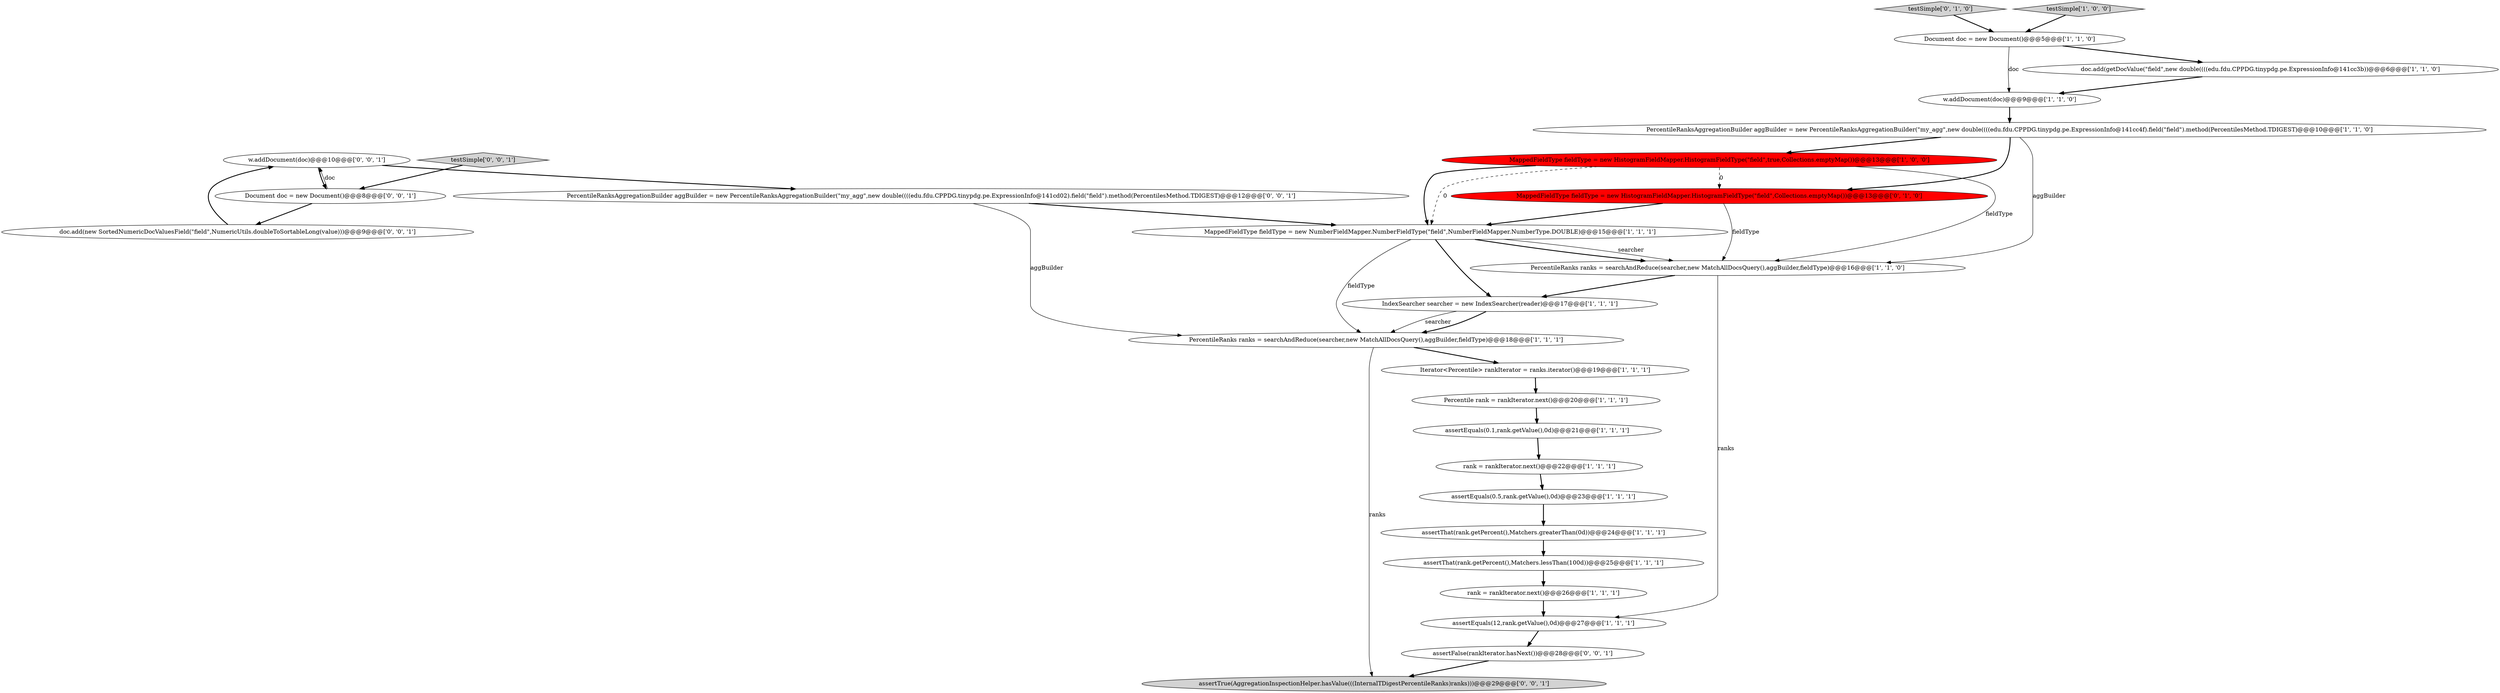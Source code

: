 digraph {
0 [style = filled, label = "w.addDocument(doc)@@@9@@@['1', '1', '0']", fillcolor = white, shape = ellipse image = "AAA0AAABBB1BBB"];
21 [style = filled, label = "PercentileRanksAggregationBuilder aggBuilder = new PercentileRanksAggregationBuilder(\"my_agg\",new double((((edu.fdu.CPPDG.tinypdg.pe.ExpressionInfo@141cd02).field(\"field\").method(PercentilesMethod.TDIGEST)@@@12@@@['0', '0', '1']", fillcolor = white, shape = ellipse image = "AAA0AAABBB3BBB"];
27 [style = filled, label = "Document doc = new Document()@@@8@@@['0', '0', '1']", fillcolor = white, shape = ellipse image = "AAA0AAABBB3BBB"];
10 [style = filled, label = "PercentileRanks ranks = searchAndReduce(searcher,new MatchAllDocsQuery(),aggBuilder,fieldType)@@@18@@@['1', '1', '1']", fillcolor = white, shape = ellipse image = "AAA0AAABBB1BBB"];
19 [style = filled, label = "testSimple['0', '1', '0']", fillcolor = lightgray, shape = diamond image = "AAA0AAABBB2BBB"];
15 [style = filled, label = "assertEquals(0.5,rank.getValue(),0d)@@@23@@@['1', '1', '1']", fillcolor = white, shape = ellipse image = "AAA0AAABBB1BBB"];
6 [style = filled, label = "IndexSearcher searcher = new IndexSearcher(reader)@@@17@@@['1', '1', '1']", fillcolor = white, shape = ellipse image = "AAA0AAABBB1BBB"];
25 [style = filled, label = "assertTrue(AggregationInspectionHelper.hasValue(((InternalTDigestPercentileRanks)ranks)))@@@29@@@['0', '0', '1']", fillcolor = lightgray, shape = ellipse image = "AAA0AAABBB3BBB"];
26 [style = filled, label = "testSimple['0', '0', '1']", fillcolor = lightgray, shape = diamond image = "AAA0AAABBB3BBB"];
20 [style = filled, label = "MappedFieldType fieldType = new HistogramFieldMapper.HistogramFieldType(\"field\",Collections.emptyMap())@@@13@@@['0', '1', '0']", fillcolor = red, shape = ellipse image = "AAA1AAABBB2BBB"];
13 [style = filled, label = "rank = rankIterator.next()@@@22@@@['1', '1', '1']", fillcolor = white, shape = ellipse image = "AAA0AAABBB1BBB"];
3 [style = filled, label = "MappedFieldType fieldType = new NumberFieldMapper.NumberFieldType(\"field\",NumberFieldMapper.NumberType.DOUBLE)@@@15@@@['1', '1', '1']", fillcolor = white, shape = ellipse image = "AAA0AAABBB1BBB"];
4 [style = filled, label = "assertEquals(0.1,rank.getValue(),0d)@@@21@@@['1', '1', '1']", fillcolor = white, shape = ellipse image = "AAA0AAABBB1BBB"];
12 [style = filled, label = "rank = rankIterator.next()@@@26@@@['1', '1', '1']", fillcolor = white, shape = ellipse image = "AAA0AAABBB1BBB"];
8 [style = filled, label = "assertEquals(12,rank.getValue(),0d)@@@27@@@['1', '1', '1']", fillcolor = white, shape = ellipse image = "AAA0AAABBB1BBB"];
24 [style = filled, label = "assertFalse(rankIterator.hasNext())@@@28@@@['0', '0', '1']", fillcolor = white, shape = ellipse image = "AAA0AAABBB3BBB"];
11 [style = filled, label = "Iterator<Percentile> rankIterator = ranks.iterator()@@@19@@@['1', '1', '1']", fillcolor = white, shape = ellipse image = "AAA0AAABBB1BBB"];
1 [style = filled, label = "testSimple['1', '0', '0']", fillcolor = lightgray, shape = diamond image = "AAA0AAABBB1BBB"];
23 [style = filled, label = "w.addDocument(doc)@@@10@@@['0', '0', '1']", fillcolor = white, shape = ellipse image = "AAA0AAABBB3BBB"];
7 [style = filled, label = "PercentileRanksAggregationBuilder aggBuilder = new PercentileRanksAggregationBuilder(\"my_agg\",new double((((edu.fdu.CPPDG.tinypdg.pe.ExpressionInfo@141cc4f).field(\"field\").method(PercentilesMethod.TDIGEST)@@@10@@@['1', '1', '0']", fillcolor = white, shape = ellipse image = "AAA0AAABBB1BBB"];
16 [style = filled, label = "assertThat(rank.getPercent(),Matchers.lessThan(100d))@@@25@@@['1', '1', '1']", fillcolor = white, shape = ellipse image = "AAA0AAABBB1BBB"];
18 [style = filled, label = "Document doc = new Document()@@@5@@@['1', '1', '0']", fillcolor = white, shape = ellipse image = "AAA0AAABBB1BBB"];
5 [style = filled, label = "Percentile rank = rankIterator.next()@@@20@@@['1', '1', '1']", fillcolor = white, shape = ellipse image = "AAA0AAABBB1BBB"];
14 [style = filled, label = "doc.add(getDocValue(\"field\",new double((((edu.fdu.CPPDG.tinypdg.pe.ExpressionInfo@141cc3b))@@@6@@@['1', '1', '0']", fillcolor = white, shape = ellipse image = "AAA0AAABBB1BBB"];
22 [style = filled, label = "doc.add(new SortedNumericDocValuesField(\"field\",NumericUtils.doubleToSortableLong(value)))@@@9@@@['0', '0', '1']", fillcolor = white, shape = ellipse image = "AAA0AAABBB3BBB"];
2 [style = filled, label = "assertThat(rank.getPercent(),Matchers.greaterThan(0d))@@@24@@@['1', '1', '1']", fillcolor = white, shape = ellipse image = "AAA0AAABBB1BBB"];
17 [style = filled, label = "PercentileRanks ranks = searchAndReduce(searcher,new MatchAllDocsQuery(),aggBuilder,fieldType)@@@16@@@['1', '1', '0']", fillcolor = white, shape = ellipse image = "AAA0AAABBB1BBB"];
9 [style = filled, label = "MappedFieldType fieldType = new HistogramFieldMapper.HistogramFieldType(\"field\",true,Collections.emptyMap())@@@13@@@['1', '0', '0']", fillcolor = red, shape = ellipse image = "AAA1AAABBB1BBB"];
9->20 [style = dashed, label="0"];
8->24 [style = bold, label=""];
15->2 [style = bold, label=""];
19->18 [style = bold, label=""];
23->27 [style = bold, label=""];
17->6 [style = bold, label=""];
3->17 [style = solid, label="searcher"];
3->10 [style = solid, label="fieldType"];
4->13 [style = bold, label=""];
3->6 [style = bold, label=""];
21->10 [style = solid, label="aggBuilder"];
1->18 [style = bold, label=""];
9->17 [style = solid, label="fieldType"];
20->3 [style = bold, label=""];
7->20 [style = bold, label=""];
27->22 [style = bold, label=""];
22->23 [style = bold, label=""];
7->17 [style = solid, label="aggBuilder"];
0->7 [style = bold, label=""];
18->0 [style = solid, label="doc"];
7->9 [style = bold, label=""];
27->23 [style = solid, label="doc"];
11->5 [style = bold, label=""];
26->27 [style = bold, label=""];
17->8 [style = solid, label="ranks"];
14->0 [style = bold, label=""];
23->21 [style = bold, label=""];
12->8 [style = bold, label=""];
24->25 [style = bold, label=""];
6->10 [style = bold, label=""];
5->4 [style = bold, label=""];
6->10 [style = solid, label="searcher"];
9->3 [style = bold, label=""];
3->17 [style = bold, label=""];
13->15 [style = bold, label=""];
10->25 [style = solid, label="ranks"];
16->12 [style = bold, label=""];
18->14 [style = bold, label=""];
9->3 [style = dashed, label="0"];
20->17 [style = solid, label="fieldType"];
21->3 [style = bold, label=""];
10->11 [style = bold, label=""];
2->16 [style = bold, label=""];
}
